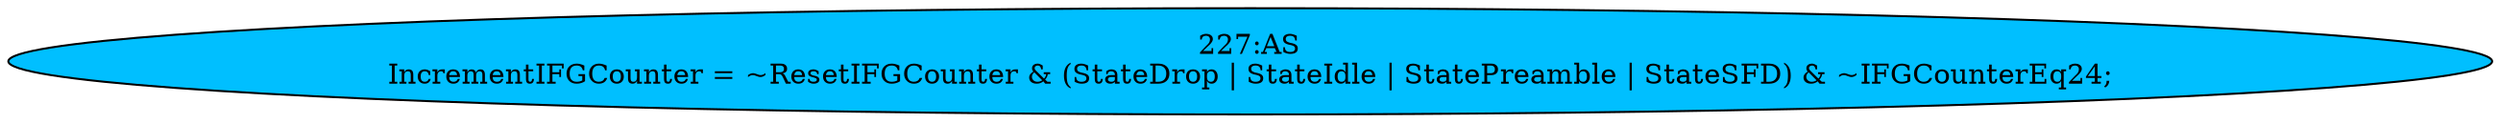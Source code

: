 strict digraph "" {
	node [label="\N"];
	"227:AS"	 [ast="<pyverilog.vparser.ast.Assign object at 0x7f9a3c9ca4d0>",
		def_var="['IncrementIFGCounter']",
		fillcolor=deepskyblue,
		label="227:AS
IncrementIFGCounter = ~ResetIFGCounter & (StateDrop | StateIdle | StatePreamble | StateSFD) & ~IFGCounterEq24;",
		statements="[]",
		style=filled,
		typ=Assign,
		use_var="['ResetIFGCounter', 'StateDrop', 'StateIdle', 'StatePreamble', 'StateSFD', 'IFGCounterEq24']"];
}
